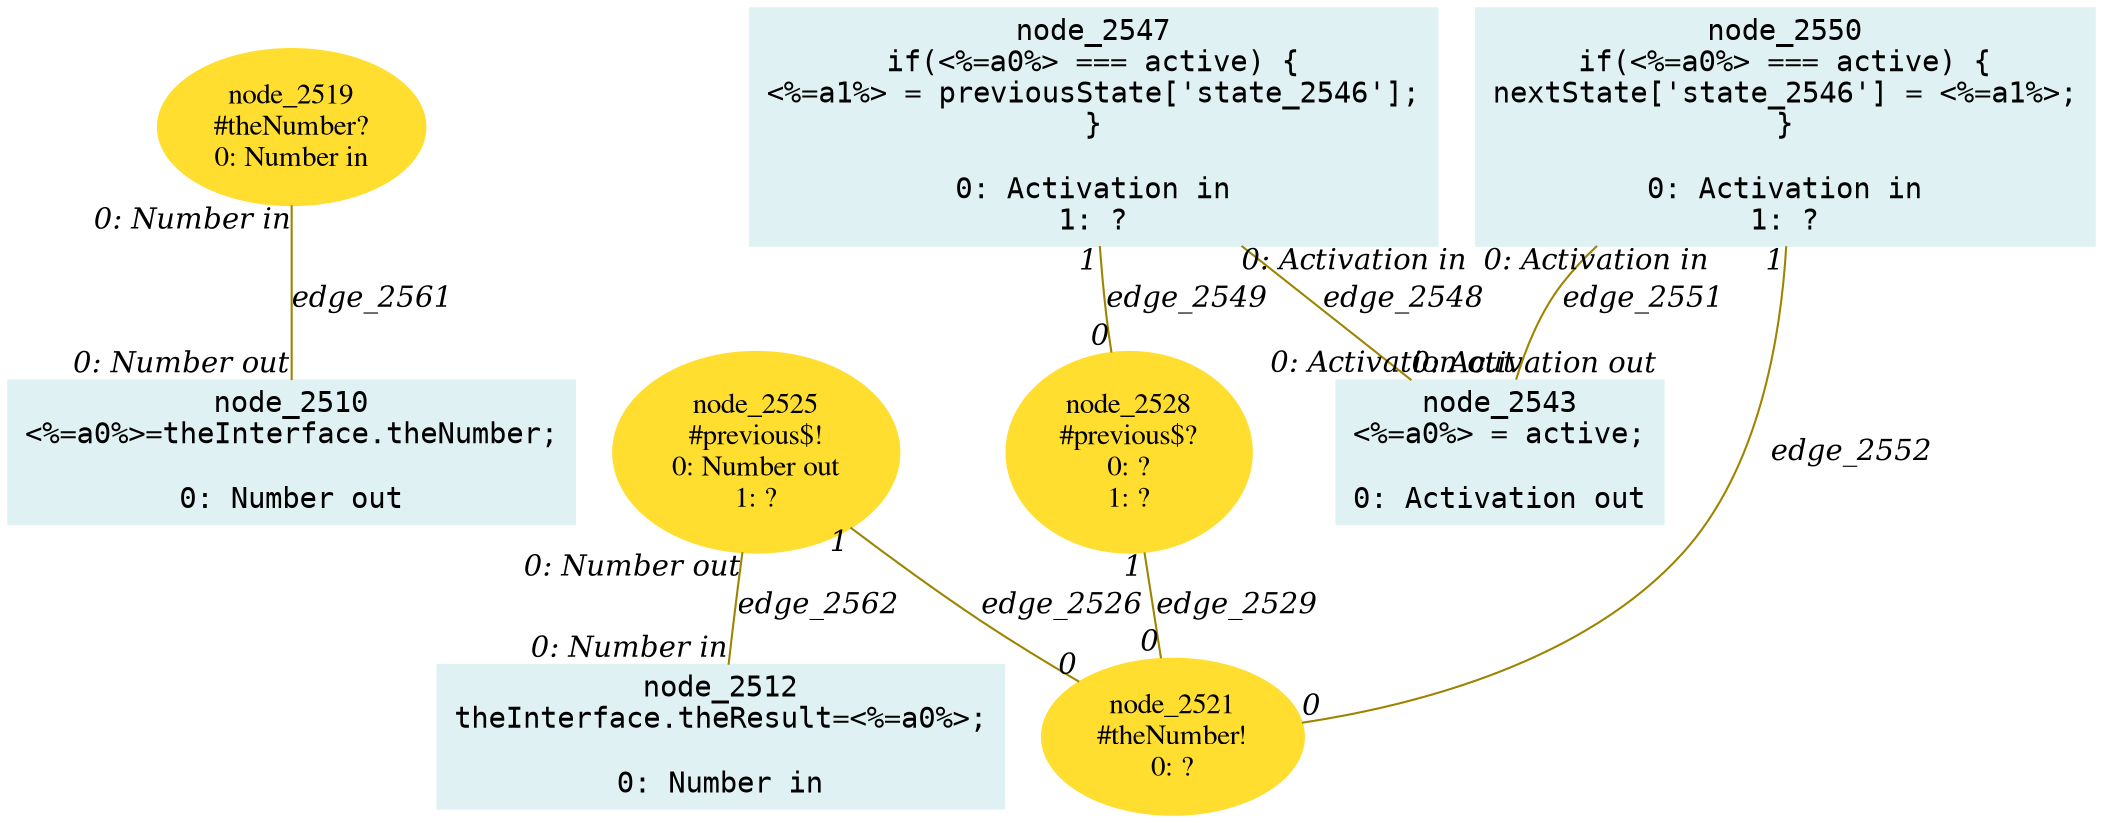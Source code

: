 digraph g{node_2510 [shape="box", style="filled", color="#dff1f2", fontname="Courier", label="node_2510
<%=a0%>=theInterface.theNumber;

0: Number out" ]
node_2512 [shape="box", style="filled", color="#dff1f2", fontname="Courier", label="node_2512
theInterface.theResult=<%=a0%>;

0: Number in" ]
node_2519 [shape="ellipse", style="filled", color="#ffde2f", fontname="Times", label="node_2519
#theNumber?
0: Number in" ]
node_2521 [shape="ellipse", style="filled", color="#ffde2f", fontname="Times", label="node_2521
#theNumber!
0: ?" ]
node_2525 [shape="ellipse", style="filled", color="#ffde2f", fontname="Times", label="node_2525
#previous$!
0: Number out
1: ?" ]
node_2528 [shape="ellipse", style="filled", color="#ffde2f", fontname="Times", label="node_2528
#previous$?
0: ?
1: ?" ]
node_2543 [shape="box", style="filled", color="#dff1f2", fontname="Courier", label="node_2543
<%=a0%> = active;

0: Activation out" ]
node_2547 [shape="box", style="filled", color="#dff1f2", fontname="Courier", label="node_2547
if(<%=a0%> === active) {
<%=a1%> = previousState['state_2546'];
}

0: Activation in
1: ?" ]
node_2550 [shape="box", style="filled", color="#dff1f2", fontname="Courier", label="node_2550
if(<%=a0%> === active) {
nextState['state_2546'] = <%=a1%>;
}

0: Activation in
1: ?" ]
node_2525 -> node_2521 [dir=none, arrowHead=none, fontname="Times-Italic", arrowsize=1, color="#9d8400", label="edge_2526",  headlabel="0", taillabel="1" ]
node_2528 -> node_2521 [dir=none, arrowHead=none, fontname="Times-Italic", arrowsize=1, color="#9d8400", label="edge_2529",  headlabel="0", taillabel="1" ]
node_2547 -> node_2543 [dir=none, arrowHead=none, fontname="Times-Italic", arrowsize=1, color="#9d8400", label="edge_2548",  headlabel="0: Activation out", taillabel="0: Activation in" ]
node_2547 -> node_2528 [dir=none, arrowHead=none, fontname="Times-Italic", arrowsize=1, color="#9d8400", label="edge_2549",  headlabel="0", taillabel="1" ]
node_2550 -> node_2543 [dir=none, arrowHead=none, fontname="Times-Italic", arrowsize=1, color="#9d8400", label="edge_2551",  headlabel="0: Activation out", taillabel="0: Activation in" ]
node_2550 -> node_2521 [dir=none, arrowHead=none, fontname="Times-Italic", arrowsize=1, color="#9d8400", label="edge_2552",  headlabel="0", taillabel="1" ]
node_2519 -> node_2510 [dir=none, arrowHead=none, fontname="Times-Italic", arrowsize=1, color="#9d8400", label="edge_2561",  headlabel="0: Number out", taillabel="0: Number in" ]
node_2525 -> node_2512 [dir=none, arrowHead=none, fontname="Times-Italic", arrowsize=1, color="#9d8400", label="edge_2562",  headlabel="0: Number in", taillabel="0: Number out" ]
}